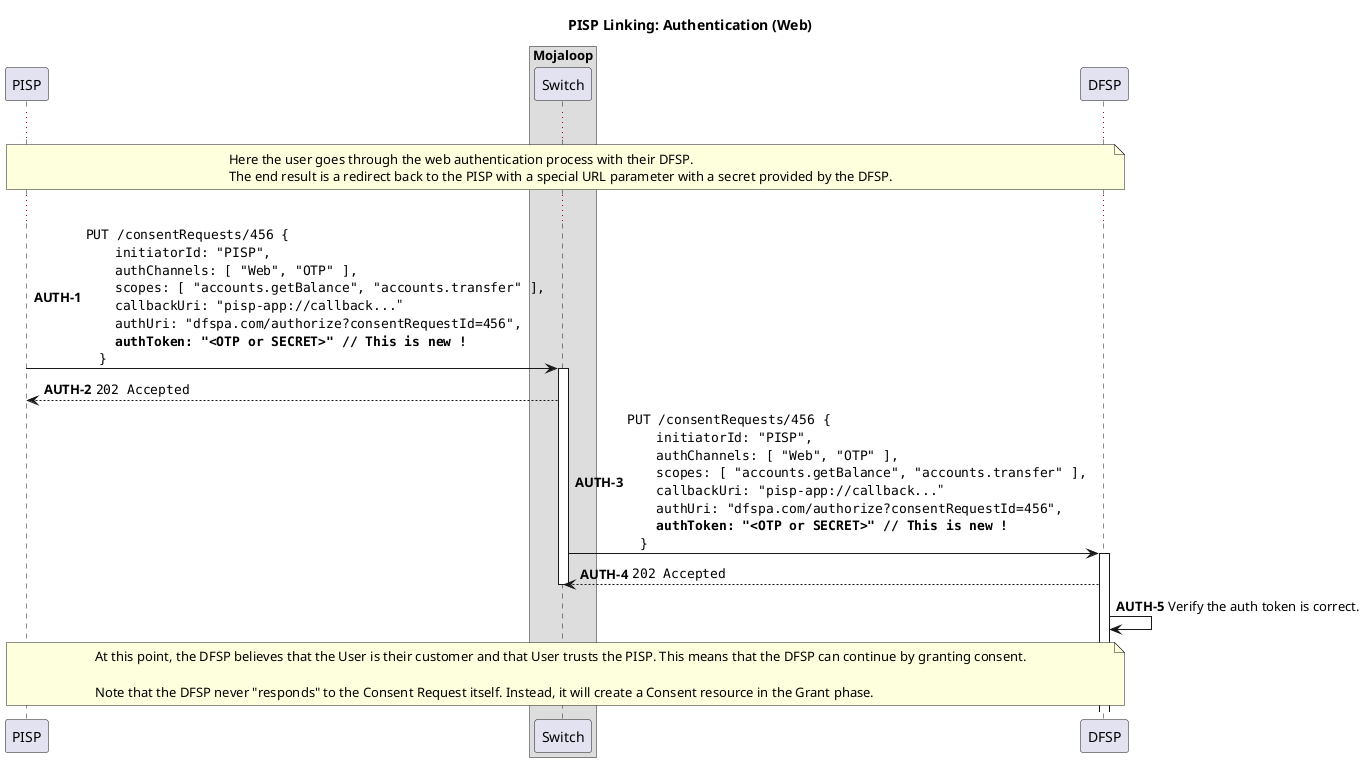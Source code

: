 @startuml

title PISP Linking: Authentication (Web)

participant "PISP" as PISP

box "Mojaloop"
    participant Switch
end box

participant "DFSP" as DFSP

autonumber 1 "<b>WEB-AUTH-#</b>"

...

note over PISP, DFSP
  Here the user goes through the web authentication process with their DFSP.
  The end result is a redirect back to the PISP with a special URL parameter with a secret provided by the DFSP.
end note

...

autonumber 1 "<b>AUTH-#</b>"

PISP -> Switch ++: ""PUT /consentRequests/456 {""\n\
    ""  initiatorId: "PISP",""\n\
    ""  authChannels: [ "Web", "OTP" ],""\n\
    ""  scopes: [ "accounts.getBalance", "accounts.transfer" ],""\n\
    ""  callbackUri: "pisp-app://callback..."""\n\
    ""  authUri: "dfspa.com/authorize?consentRequestId=456",""\n\
    ""  **authToken: "<OTP or SECRET>" // This is new !**""\n\
    ""}""
Switch --> PISP: ""202 Accepted""
deactivate PISP

Switch -> DFSP ++: ""PUT /consentRequests/456 {""\n\
    ""  initiatorId: "PISP",""\n\
    ""  authChannels: [ "Web", "OTP" ],""\n\
    ""  scopes: [ "accounts.getBalance", "accounts.transfer" ],""\n\
    ""  callbackUri: "pisp-app://callback..."""\n\
    ""  authUri: "dfspa.com/authorize?consentRequestId=456",""\n\
    ""  **authToken: "<OTP or SECRET>" // This is new !**""\n\
    ""}""
DFSP --> Switch: ""202 Accepted""
deactivate Switch

DFSP -> DFSP: Verify the auth token is correct.

note over PISP, DFSP
  At this point, the DFSP believes that the User is their customer and that User trusts the PISP. This means that the DFSP can continue by granting consent.

  Note that the DFSP never "responds" to the Consent Request itself. Instead, it will create a Consent resource in the Grant phase.
end note

@enduml
